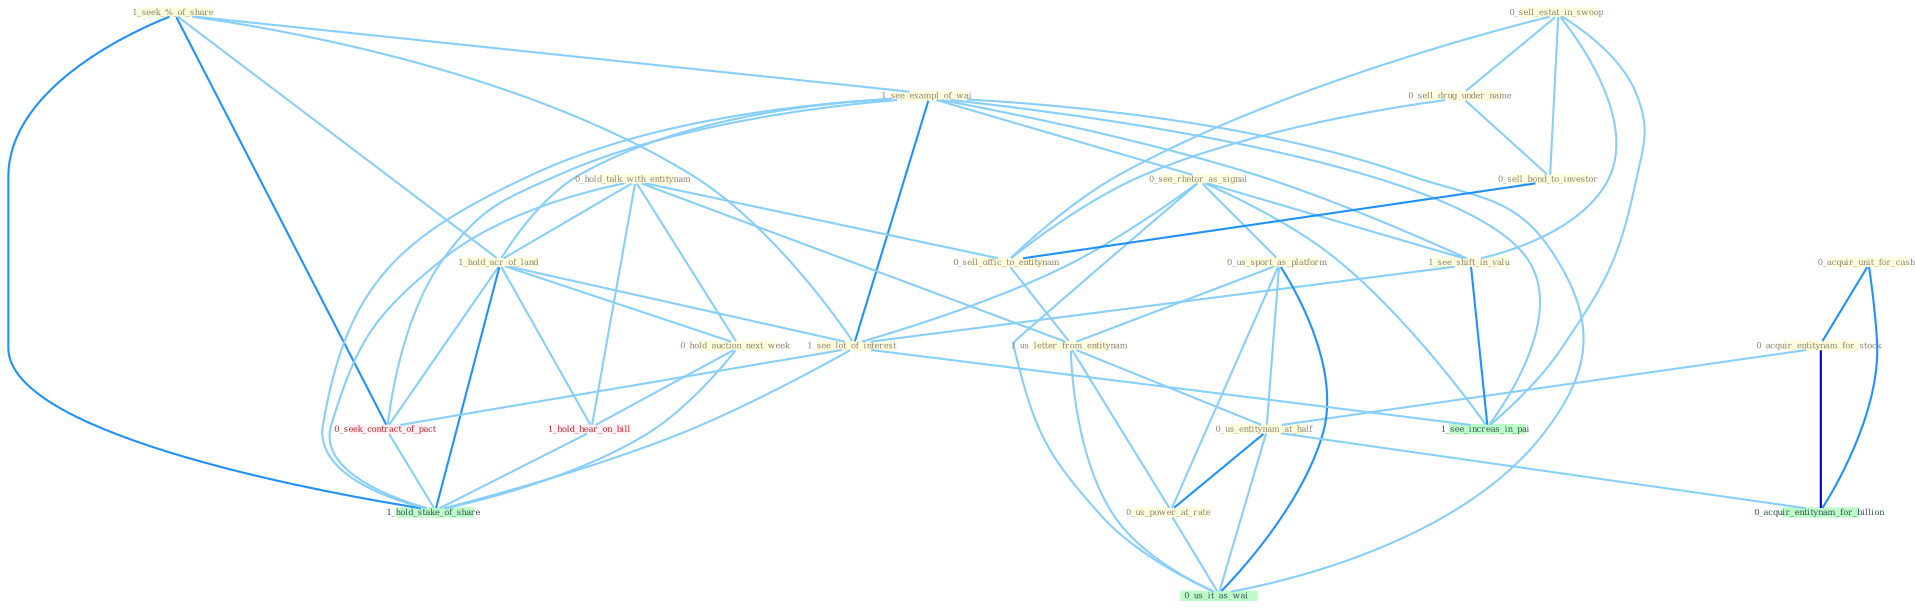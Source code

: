 Graph G{ 
    node
    [shape=polygon,style=filled,width=.5,height=.06,color="#BDFCC9",fixedsize=true,fontsize=4,
    fontcolor="#2f4f4f"];
    {node
    [color="#ffffe0", fontcolor="#8b7d6b"] "1_seek_%_of_share " "0_acquir_unit_for_cash " "1_see_exampl_of_wai " "0_acquir_entitynam_for_stock " "0_see_rhetor_as_signal " "0_hold_talk_with_entitynam " "0_sell_estat_in_swoop " "0_sell_drug_under_name " "1_hold_acr_of_land " "1_see_shift_in_valu " "0_sell_bond_to_investor " "0_sell_offic_to_entitynam " "0_us_sport_as_platform " "0_hold_auction_next_week " "1_us_letter_from_entitynam " "0_us_entitynam_at_half " "0_us_power_at_rate " "1_see_lot_of_interest "}
{node [color="#fff0f5", fontcolor="#b22222"] "0_seek_contract_of_pact " "1_hold_hear_on_bill "}
edge [color="#B0E2FF"];

	"1_seek_%_of_share " -- "1_see_exampl_of_wai " [w="1", color="#87cefa" ];
	"1_seek_%_of_share " -- "1_hold_acr_of_land " [w="1", color="#87cefa" ];
	"1_seek_%_of_share " -- "1_see_lot_of_interest " [w="1", color="#87cefa" ];
	"1_seek_%_of_share " -- "0_seek_contract_of_pact " [w="2", color="#1e90ff" , len=0.8];
	"1_seek_%_of_share " -- "1_hold_stake_of_share " [w="2", color="#1e90ff" , len=0.8];
	"0_acquir_unit_for_cash " -- "0_acquir_entitynam_for_stock " [w="2", color="#1e90ff" , len=0.8];
	"0_acquir_unit_for_cash " -- "0_acquir_entitynam_for_billion " [w="2", color="#1e90ff" , len=0.8];
	"1_see_exampl_of_wai " -- "0_see_rhetor_as_signal " [w="1", color="#87cefa" ];
	"1_see_exampl_of_wai " -- "1_hold_acr_of_land " [w="1", color="#87cefa" ];
	"1_see_exampl_of_wai " -- "1_see_shift_in_valu " [w="1", color="#87cefa" ];
	"1_see_exampl_of_wai " -- "1_see_lot_of_interest " [w="2", color="#1e90ff" , len=0.8];
	"1_see_exampl_of_wai " -- "0_seek_contract_of_pact " [w="1", color="#87cefa" ];
	"1_see_exampl_of_wai " -- "0_us_it_as_wai " [w="1", color="#87cefa" ];
	"1_see_exampl_of_wai " -- "1_see_increas_in_pai " [w="1", color="#87cefa" ];
	"1_see_exampl_of_wai " -- "1_hold_stake_of_share " [w="1", color="#87cefa" ];
	"0_acquir_entitynam_for_stock " -- "0_us_entitynam_at_half " [w="1", color="#87cefa" ];
	"0_acquir_entitynam_for_stock " -- "0_acquir_entitynam_for_billion " [w="3", color="#0000cd" , len=0.6];
	"0_see_rhetor_as_signal " -- "1_see_shift_in_valu " [w="1", color="#87cefa" ];
	"0_see_rhetor_as_signal " -- "0_us_sport_as_platform " [w="1", color="#87cefa" ];
	"0_see_rhetor_as_signal " -- "1_see_lot_of_interest " [w="1", color="#87cefa" ];
	"0_see_rhetor_as_signal " -- "0_us_it_as_wai " [w="1", color="#87cefa" ];
	"0_see_rhetor_as_signal " -- "1_see_increas_in_pai " [w="1", color="#87cefa" ];
	"0_hold_talk_with_entitynam " -- "1_hold_acr_of_land " [w="1", color="#87cefa" ];
	"0_hold_talk_with_entitynam " -- "0_sell_offic_to_entitynam " [w="1", color="#87cefa" ];
	"0_hold_talk_with_entitynam " -- "0_hold_auction_next_week " [w="1", color="#87cefa" ];
	"0_hold_talk_with_entitynam " -- "1_us_letter_from_entitynam " [w="1", color="#87cefa" ];
	"0_hold_talk_with_entitynam " -- "1_hold_hear_on_bill " [w="1", color="#87cefa" ];
	"0_hold_talk_with_entitynam " -- "1_hold_stake_of_share " [w="1", color="#87cefa" ];
	"0_sell_estat_in_swoop " -- "0_sell_drug_under_name " [w="1", color="#87cefa" ];
	"0_sell_estat_in_swoop " -- "1_see_shift_in_valu " [w="1", color="#87cefa" ];
	"0_sell_estat_in_swoop " -- "0_sell_bond_to_investor " [w="1", color="#87cefa" ];
	"0_sell_estat_in_swoop " -- "0_sell_offic_to_entitynam " [w="1", color="#87cefa" ];
	"0_sell_estat_in_swoop " -- "1_see_increas_in_pai " [w="1", color="#87cefa" ];
	"0_sell_drug_under_name " -- "0_sell_bond_to_investor " [w="1", color="#87cefa" ];
	"0_sell_drug_under_name " -- "0_sell_offic_to_entitynam " [w="1", color="#87cefa" ];
	"1_hold_acr_of_land " -- "0_hold_auction_next_week " [w="1", color="#87cefa" ];
	"1_hold_acr_of_land " -- "1_see_lot_of_interest " [w="1", color="#87cefa" ];
	"1_hold_acr_of_land " -- "0_seek_contract_of_pact " [w="1", color="#87cefa" ];
	"1_hold_acr_of_land " -- "1_hold_hear_on_bill " [w="1", color="#87cefa" ];
	"1_hold_acr_of_land " -- "1_hold_stake_of_share " [w="2", color="#1e90ff" , len=0.8];
	"1_see_shift_in_valu " -- "1_see_lot_of_interest " [w="1", color="#87cefa" ];
	"1_see_shift_in_valu " -- "1_see_increas_in_pai " [w="2", color="#1e90ff" , len=0.8];
	"0_sell_bond_to_investor " -- "0_sell_offic_to_entitynam " [w="2", color="#1e90ff" , len=0.8];
	"0_sell_offic_to_entitynam " -- "1_us_letter_from_entitynam " [w="1", color="#87cefa" ];
	"0_us_sport_as_platform " -- "1_us_letter_from_entitynam " [w="1", color="#87cefa" ];
	"0_us_sport_as_platform " -- "0_us_entitynam_at_half " [w="1", color="#87cefa" ];
	"0_us_sport_as_platform " -- "0_us_power_at_rate " [w="1", color="#87cefa" ];
	"0_us_sport_as_platform " -- "0_us_it_as_wai " [w="2", color="#1e90ff" , len=0.8];
	"0_hold_auction_next_week " -- "1_hold_hear_on_bill " [w="1", color="#87cefa" ];
	"0_hold_auction_next_week " -- "1_hold_stake_of_share " [w="1", color="#87cefa" ];
	"1_us_letter_from_entitynam " -- "0_us_entitynam_at_half " [w="1", color="#87cefa" ];
	"1_us_letter_from_entitynam " -- "0_us_power_at_rate " [w="1", color="#87cefa" ];
	"1_us_letter_from_entitynam " -- "0_us_it_as_wai " [w="1", color="#87cefa" ];
	"0_us_entitynam_at_half " -- "0_us_power_at_rate " [w="2", color="#1e90ff" , len=0.8];
	"0_us_entitynam_at_half " -- "0_us_it_as_wai " [w="1", color="#87cefa" ];
	"0_us_entitynam_at_half " -- "0_acquir_entitynam_for_billion " [w="1", color="#87cefa" ];
	"0_us_power_at_rate " -- "0_us_it_as_wai " [w="1", color="#87cefa" ];
	"1_see_lot_of_interest " -- "0_seek_contract_of_pact " [w="1", color="#87cefa" ];
	"1_see_lot_of_interest " -- "1_see_increas_in_pai " [w="1", color="#87cefa" ];
	"1_see_lot_of_interest " -- "1_hold_stake_of_share " [w="1", color="#87cefa" ];
	"0_seek_contract_of_pact " -- "1_hold_stake_of_share " [w="1", color="#87cefa" ];
	"1_hold_hear_on_bill " -- "1_hold_stake_of_share " [w="1", color="#87cefa" ];
}